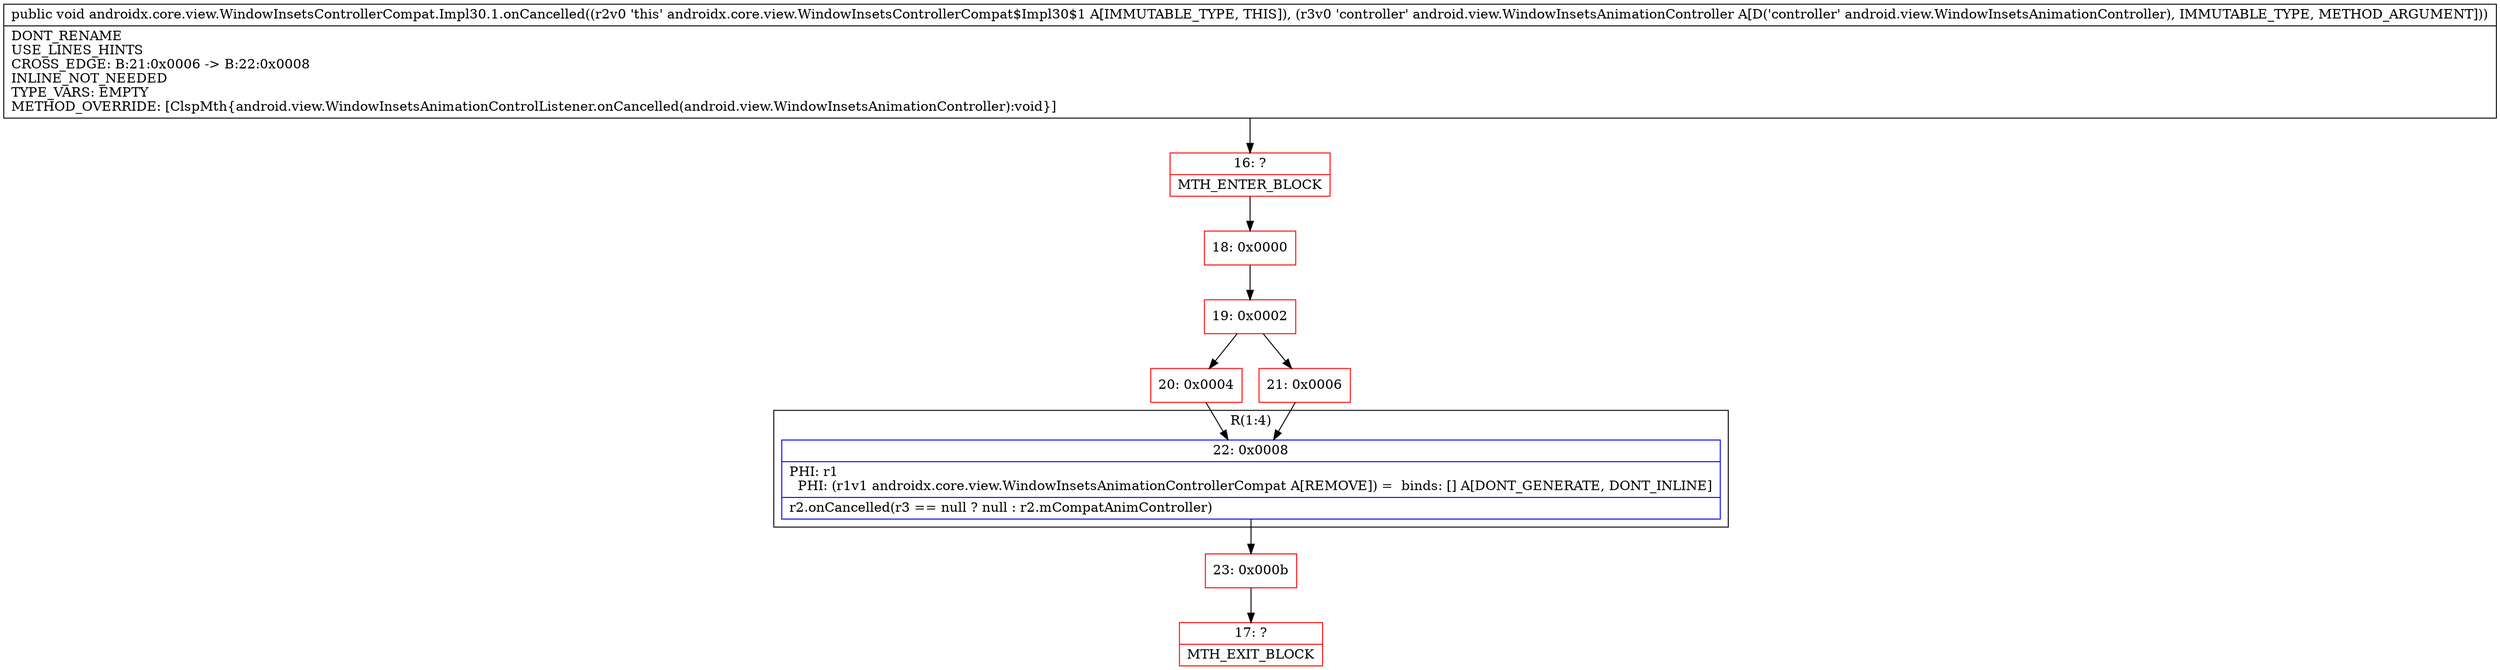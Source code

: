 digraph "CFG forandroidx.core.view.WindowInsetsControllerCompat.Impl30.1.onCancelled(Landroid\/view\/WindowInsetsAnimationController;)V" {
subgraph cluster_Region_531540795 {
label = "R(1:4)";
node [shape=record,color=blue];
Node_22 [shape=record,label="{22\:\ 0x0008|PHI: r1 \l  PHI: (r1v1 androidx.core.view.WindowInsetsAnimationControllerCompat A[REMOVE]) =  binds: [] A[DONT_GENERATE, DONT_INLINE]\l|r2.onCancelled(r3 == null ? null : r2.mCompatAnimController)\l}"];
}
Node_16 [shape=record,color=red,label="{16\:\ ?|MTH_ENTER_BLOCK\l}"];
Node_18 [shape=record,color=red,label="{18\:\ 0x0000}"];
Node_19 [shape=record,color=red,label="{19\:\ 0x0002}"];
Node_20 [shape=record,color=red,label="{20\:\ 0x0004}"];
Node_23 [shape=record,color=red,label="{23\:\ 0x000b}"];
Node_17 [shape=record,color=red,label="{17\:\ ?|MTH_EXIT_BLOCK\l}"];
Node_21 [shape=record,color=red,label="{21\:\ 0x0006}"];
MethodNode[shape=record,label="{public void androidx.core.view.WindowInsetsControllerCompat.Impl30.1.onCancelled((r2v0 'this' androidx.core.view.WindowInsetsControllerCompat$Impl30$1 A[IMMUTABLE_TYPE, THIS]), (r3v0 'controller' android.view.WindowInsetsAnimationController A[D('controller' android.view.WindowInsetsAnimationController), IMMUTABLE_TYPE, METHOD_ARGUMENT]))  | DONT_RENAME\lUSE_LINES_HINTS\lCROSS_EDGE: B:21:0x0006 \-\> B:22:0x0008\lINLINE_NOT_NEEDED\lTYPE_VARS: EMPTY\lMETHOD_OVERRIDE: [ClspMth\{android.view.WindowInsetsAnimationControlListener.onCancelled(android.view.WindowInsetsAnimationController):void\}]\l}"];
MethodNode -> Node_16;Node_22 -> Node_23;
Node_16 -> Node_18;
Node_18 -> Node_19;
Node_19 -> Node_20;
Node_19 -> Node_21;
Node_20 -> Node_22;
Node_23 -> Node_17;
Node_21 -> Node_22;
}

